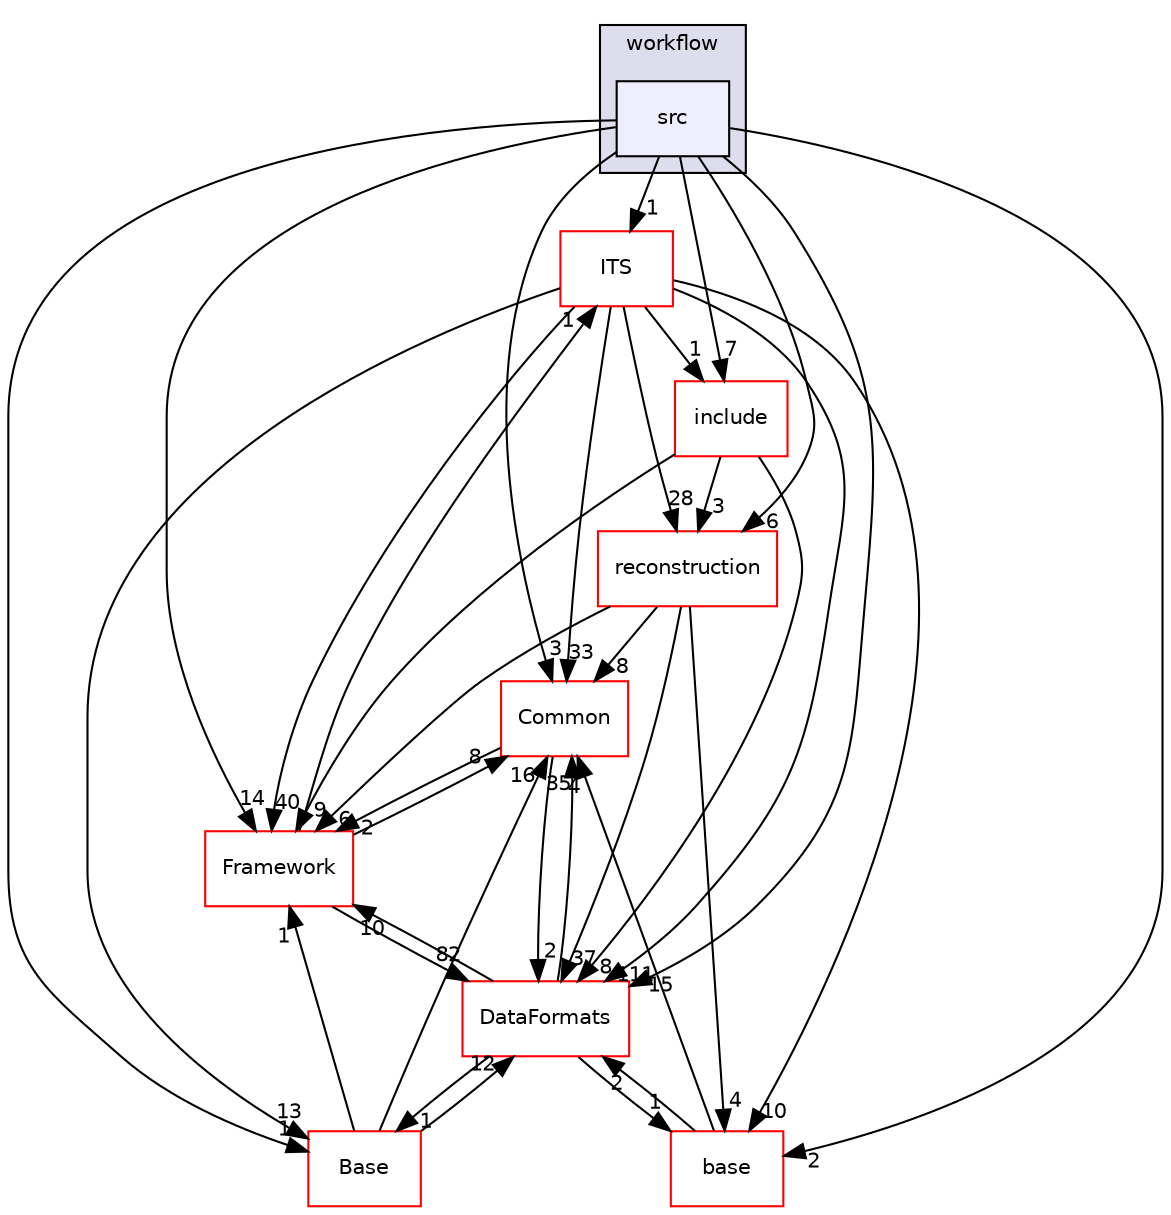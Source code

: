 digraph "/home/travis/build/AliceO2Group/AliceO2/Detectors/ITSMFT/common/workflow/src" {
  bgcolor=transparent;
  compound=true
  node [ fontsize="10", fontname="Helvetica"];
  edge [ labelfontsize="10", labelfontname="Helvetica"];
  subgraph clusterdir_cd7d5e2598ca22d0234e65e7e58f6fe3 {
    graph [ bgcolor="#ddddee", pencolor="black", label="workflow" fontname="Helvetica", fontsize="10", URL="dir_cd7d5e2598ca22d0234e65e7e58f6fe3.html"]
  dir_98223cd4f657b249d6dd7fcd39e2d94b [shape=box, label="src", style="filled", fillcolor="#eeeeff", pencolor="black", URL="dir_98223cd4f657b249d6dd7fcd39e2d94b.html"];
  }
  dir_871aad07cbf94d6cd423c3d8d5bdf4e9 [shape=box label="ITS" color="red" URL="dir_871aad07cbf94d6cd423c3d8d5bdf4e9.html"];
  dir_ddb3898f7e3847431eff59fd5513b916 [shape=box label="include" color="red" URL="dir_ddb3898f7e3847431eff59fd5513b916.html"];
  dir_2174d8cbbd82d5c404dd04814f845a3a [shape=box label="reconstruction" color="red" URL="dir_2174d8cbbd82d5c404dd04814f845a3a.html"];
  dir_4ab6b4cc6a7edbff49100e9123df213f [shape=box label="Common" color="red" URL="dir_4ab6b4cc6a7edbff49100e9123df213f.html"];
  dir_37c90836491b695b472bf98d1be8336b [shape=box label="Base" color="red" URL="dir_37c90836491b695b472bf98d1be8336b.html"];
  dir_7c9998090bca7c4aa89c05dd66fe73f5 [shape=box label="base" color="red" URL="dir_7c9998090bca7c4aa89c05dd66fe73f5.html"];
  dir_bcbb2cf9a3d3d83e5515c82071a07177 [shape=box label="Framework" color="red" URL="dir_bcbb2cf9a3d3d83e5515c82071a07177.html"];
  dir_2171f7ec022c5423887b07c69b2f5b48 [shape=box label="DataFormats" color="red" URL="dir_2171f7ec022c5423887b07c69b2f5b48.html"];
  dir_871aad07cbf94d6cd423c3d8d5bdf4e9->dir_ddb3898f7e3847431eff59fd5513b916 [headlabel="1", labeldistance=1.5 headhref="dir_000044_000491.html"];
  dir_871aad07cbf94d6cd423c3d8d5bdf4e9->dir_2174d8cbbd82d5c404dd04814f845a3a [headlabel="28", labeldistance=1.5 headhref="dir_000044_000361.html"];
  dir_871aad07cbf94d6cd423c3d8d5bdf4e9->dir_4ab6b4cc6a7edbff49100e9123df213f [headlabel="33", labeldistance=1.5 headhref="dir_000044_000027.html"];
  dir_871aad07cbf94d6cd423c3d8d5bdf4e9->dir_37c90836491b695b472bf98d1be8336b [headlabel="13", labeldistance=1.5 headhref="dir_000044_000274.html"];
  dir_871aad07cbf94d6cd423c3d8d5bdf4e9->dir_7c9998090bca7c4aa89c05dd66fe73f5 [headlabel="10", labeldistance=1.5 headhref="dir_000044_000476.html"];
  dir_871aad07cbf94d6cd423c3d8d5bdf4e9->dir_bcbb2cf9a3d3d83e5515c82071a07177 [headlabel="40", labeldistance=1.5 headhref="dir_000044_000013.html"];
  dir_871aad07cbf94d6cd423c3d8d5bdf4e9->dir_2171f7ec022c5423887b07c69b2f5b48 [headlabel="111", labeldistance=1.5 headhref="dir_000044_000076.html"];
  dir_ddb3898f7e3847431eff59fd5513b916->dir_2174d8cbbd82d5c404dd04814f845a3a [headlabel="3", labeldistance=1.5 headhref="dir_000491_000361.html"];
  dir_ddb3898f7e3847431eff59fd5513b916->dir_bcbb2cf9a3d3d83e5515c82071a07177 [headlabel="9", labeldistance=1.5 headhref="dir_000491_000013.html"];
  dir_ddb3898f7e3847431eff59fd5513b916->dir_2171f7ec022c5423887b07c69b2f5b48 [headlabel="8", labeldistance=1.5 headhref="dir_000491_000076.html"];
  dir_2174d8cbbd82d5c404dd04814f845a3a->dir_4ab6b4cc6a7edbff49100e9123df213f [headlabel="8", labeldistance=1.5 headhref="dir_000361_000027.html"];
  dir_2174d8cbbd82d5c404dd04814f845a3a->dir_7c9998090bca7c4aa89c05dd66fe73f5 [headlabel="4", labeldistance=1.5 headhref="dir_000361_000476.html"];
  dir_2174d8cbbd82d5c404dd04814f845a3a->dir_bcbb2cf9a3d3d83e5515c82071a07177 [headlabel="6", labeldistance=1.5 headhref="dir_000361_000013.html"];
  dir_2174d8cbbd82d5c404dd04814f845a3a->dir_2171f7ec022c5423887b07c69b2f5b48 [headlabel="37", labeldistance=1.5 headhref="dir_000361_000076.html"];
  dir_4ab6b4cc6a7edbff49100e9123df213f->dir_bcbb2cf9a3d3d83e5515c82071a07177 [headlabel="2", labeldistance=1.5 headhref="dir_000027_000013.html"];
  dir_4ab6b4cc6a7edbff49100e9123df213f->dir_2171f7ec022c5423887b07c69b2f5b48 [headlabel="2", labeldistance=1.5 headhref="dir_000027_000076.html"];
  dir_37c90836491b695b472bf98d1be8336b->dir_4ab6b4cc6a7edbff49100e9123df213f [headlabel="16", labeldistance=1.5 headhref="dir_000274_000027.html"];
  dir_37c90836491b695b472bf98d1be8336b->dir_bcbb2cf9a3d3d83e5515c82071a07177 [headlabel="1", labeldistance=1.5 headhref="dir_000274_000013.html"];
  dir_37c90836491b695b472bf98d1be8336b->dir_2171f7ec022c5423887b07c69b2f5b48 [headlabel="12", labeldistance=1.5 headhref="dir_000274_000076.html"];
  dir_7c9998090bca7c4aa89c05dd66fe73f5->dir_4ab6b4cc6a7edbff49100e9123df213f [headlabel="4", labeldistance=1.5 headhref="dir_000476_000027.html"];
  dir_7c9998090bca7c4aa89c05dd66fe73f5->dir_2171f7ec022c5423887b07c69b2f5b48 [headlabel="2", labeldistance=1.5 headhref="dir_000476_000076.html"];
  dir_98223cd4f657b249d6dd7fcd39e2d94b->dir_871aad07cbf94d6cd423c3d8d5bdf4e9 [headlabel="1", labeldistance=1.5 headhref="dir_000493_000044.html"];
  dir_98223cd4f657b249d6dd7fcd39e2d94b->dir_ddb3898f7e3847431eff59fd5513b916 [headlabel="7", labeldistance=1.5 headhref="dir_000493_000491.html"];
  dir_98223cd4f657b249d6dd7fcd39e2d94b->dir_2174d8cbbd82d5c404dd04814f845a3a [headlabel="6", labeldistance=1.5 headhref="dir_000493_000361.html"];
  dir_98223cd4f657b249d6dd7fcd39e2d94b->dir_4ab6b4cc6a7edbff49100e9123df213f [headlabel="3", labeldistance=1.5 headhref="dir_000493_000027.html"];
  dir_98223cd4f657b249d6dd7fcd39e2d94b->dir_37c90836491b695b472bf98d1be8336b [headlabel="1", labeldistance=1.5 headhref="dir_000493_000274.html"];
  dir_98223cd4f657b249d6dd7fcd39e2d94b->dir_7c9998090bca7c4aa89c05dd66fe73f5 [headlabel="2", labeldistance=1.5 headhref="dir_000493_000476.html"];
  dir_98223cd4f657b249d6dd7fcd39e2d94b->dir_bcbb2cf9a3d3d83e5515c82071a07177 [headlabel="14", labeldistance=1.5 headhref="dir_000493_000013.html"];
  dir_98223cd4f657b249d6dd7fcd39e2d94b->dir_2171f7ec022c5423887b07c69b2f5b48 [headlabel="15", labeldistance=1.5 headhref="dir_000493_000076.html"];
  dir_bcbb2cf9a3d3d83e5515c82071a07177->dir_871aad07cbf94d6cd423c3d8d5bdf4e9 [headlabel="1", labeldistance=1.5 headhref="dir_000013_000044.html"];
  dir_bcbb2cf9a3d3d83e5515c82071a07177->dir_4ab6b4cc6a7edbff49100e9123df213f [headlabel="8", labeldistance=1.5 headhref="dir_000013_000027.html"];
  dir_bcbb2cf9a3d3d83e5515c82071a07177->dir_2171f7ec022c5423887b07c69b2f5b48 [headlabel="82", labeldistance=1.5 headhref="dir_000013_000076.html"];
  dir_2171f7ec022c5423887b07c69b2f5b48->dir_4ab6b4cc6a7edbff49100e9123df213f [headlabel="35", labeldistance=1.5 headhref="dir_000076_000027.html"];
  dir_2171f7ec022c5423887b07c69b2f5b48->dir_37c90836491b695b472bf98d1be8336b [headlabel="1", labeldistance=1.5 headhref="dir_000076_000274.html"];
  dir_2171f7ec022c5423887b07c69b2f5b48->dir_7c9998090bca7c4aa89c05dd66fe73f5 [headlabel="1", labeldistance=1.5 headhref="dir_000076_000476.html"];
  dir_2171f7ec022c5423887b07c69b2f5b48->dir_bcbb2cf9a3d3d83e5515c82071a07177 [headlabel="10", labeldistance=1.5 headhref="dir_000076_000013.html"];
}
